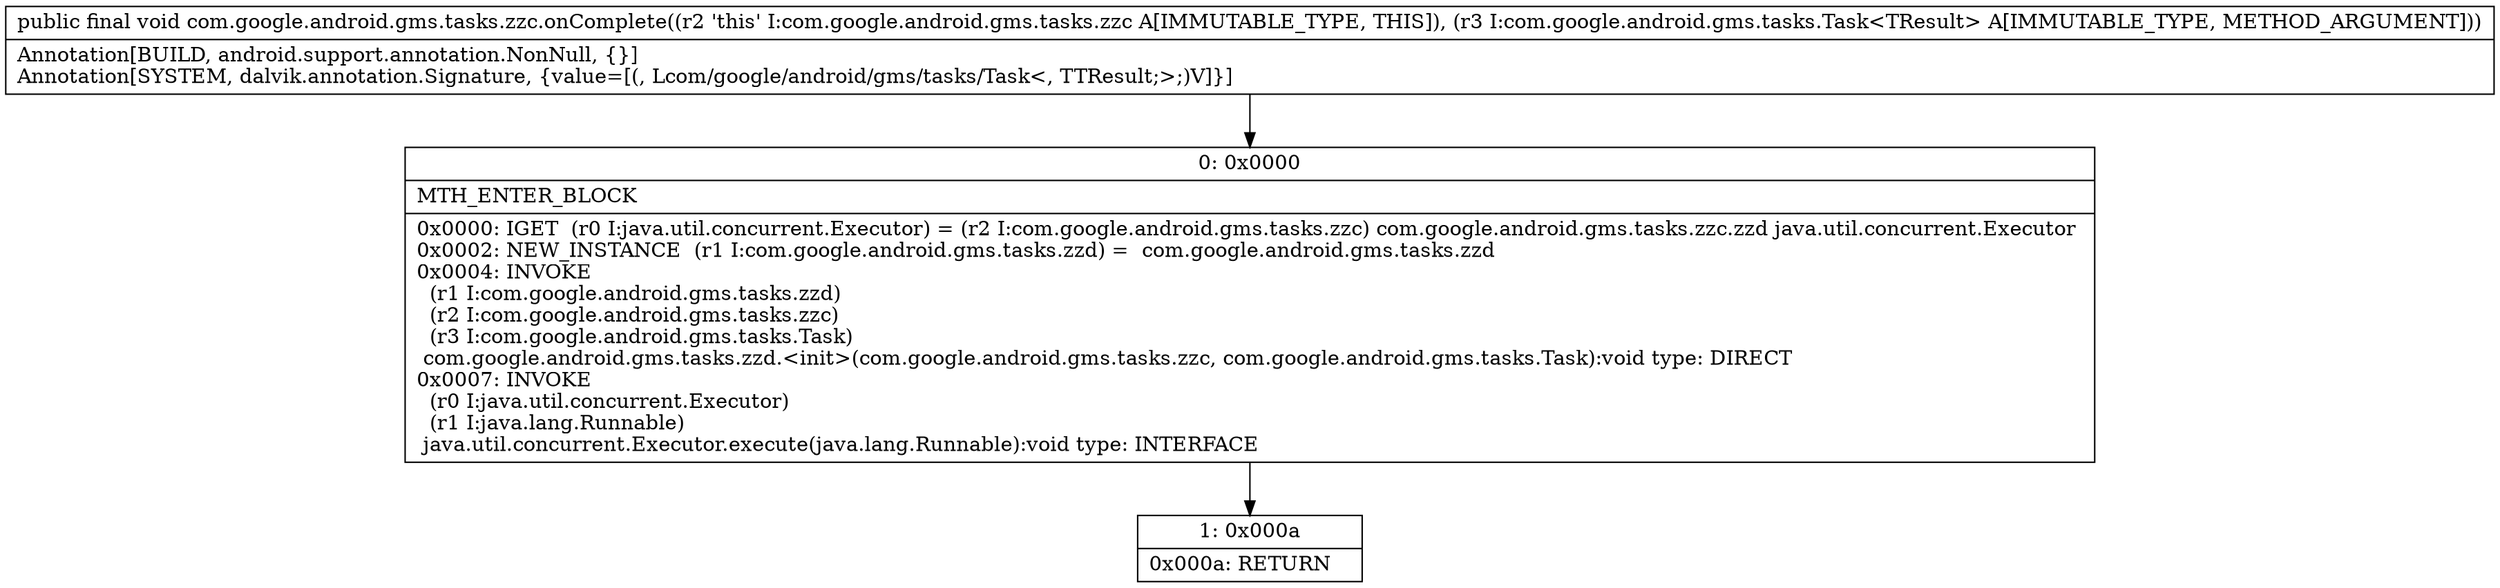 digraph "CFG forcom.google.android.gms.tasks.zzc.onComplete(Lcom\/google\/android\/gms\/tasks\/Task;)V" {
Node_0 [shape=record,label="{0\:\ 0x0000|MTH_ENTER_BLOCK\l|0x0000: IGET  (r0 I:java.util.concurrent.Executor) = (r2 I:com.google.android.gms.tasks.zzc) com.google.android.gms.tasks.zzc.zzd java.util.concurrent.Executor \l0x0002: NEW_INSTANCE  (r1 I:com.google.android.gms.tasks.zzd) =  com.google.android.gms.tasks.zzd \l0x0004: INVOKE  \l  (r1 I:com.google.android.gms.tasks.zzd)\l  (r2 I:com.google.android.gms.tasks.zzc)\l  (r3 I:com.google.android.gms.tasks.Task)\l com.google.android.gms.tasks.zzd.\<init\>(com.google.android.gms.tasks.zzc, com.google.android.gms.tasks.Task):void type: DIRECT \l0x0007: INVOKE  \l  (r0 I:java.util.concurrent.Executor)\l  (r1 I:java.lang.Runnable)\l java.util.concurrent.Executor.execute(java.lang.Runnable):void type: INTERFACE \l}"];
Node_1 [shape=record,label="{1\:\ 0x000a|0x000a: RETURN   \l}"];
MethodNode[shape=record,label="{public final void com.google.android.gms.tasks.zzc.onComplete((r2 'this' I:com.google.android.gms.tasks.zzc A[IMMUTABLE_TYPE, THIS]), (r3 I:com.google.android.gms.tasks.Task\<TResult\> A[IMMUTABLE_TYPE, METHOD_ARGUMENT]))  | Annotation[BUILD, android.support.annotation.NonNull, \{\}]\lAnnotation[SYSTEM, dalvik.annotation.Signature, \{value=[(, Lcom\/google\/android\/gms\/tasks\/Task\<, TTResult;\>;)V]\}]\l}"];
MethodNode -> Node_0;
Node_0 -> Node_1;
}

